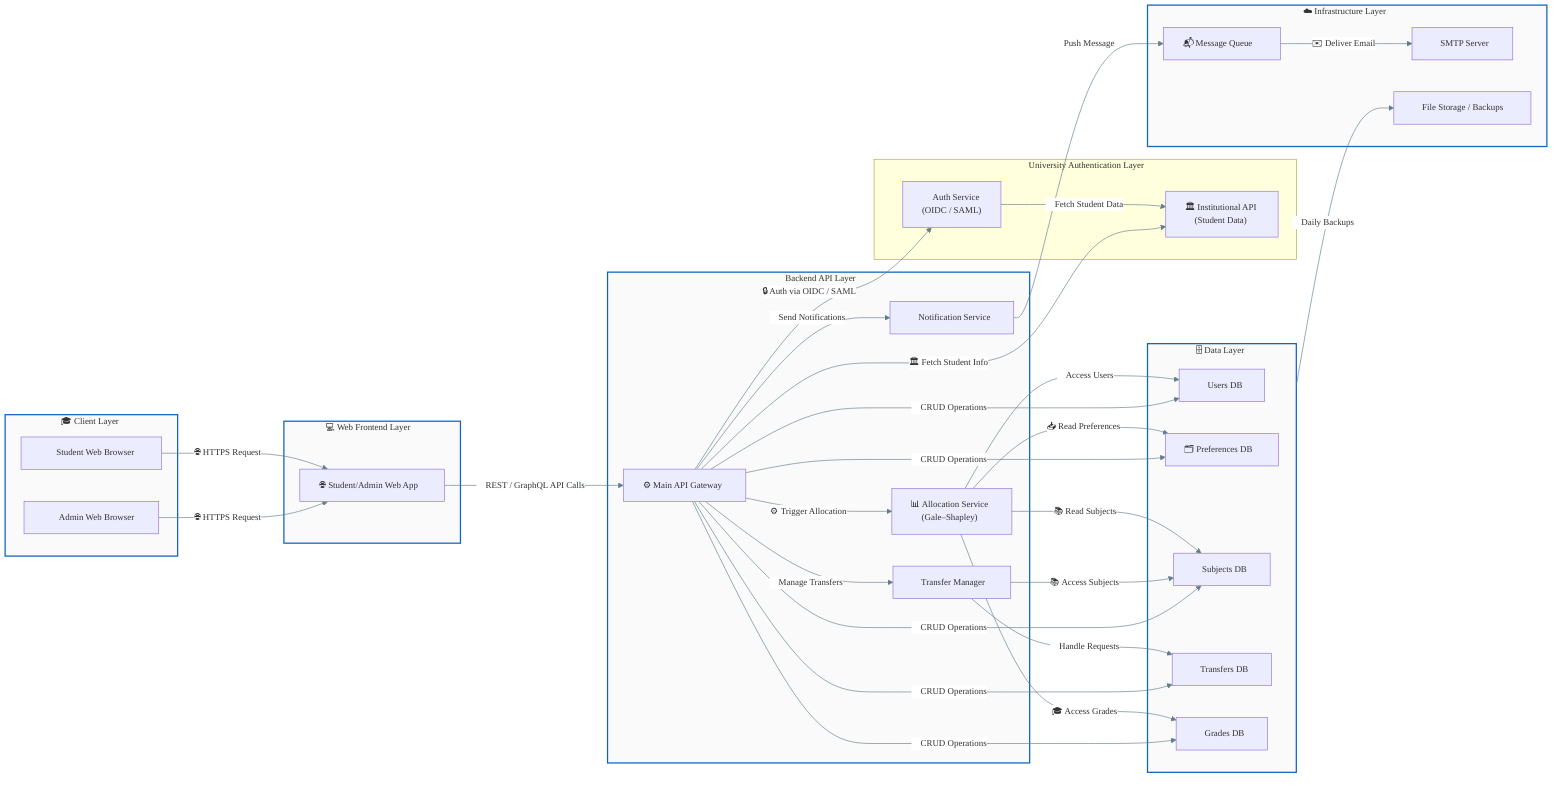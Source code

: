 ---
config:
  theme: default
  themeVariables:
    primaryColor: '#f1f8ff'
    tertiaryColor: '#ffffff'
    fontSize: 14px
    fontFamily: ''
    primaryBorderColor: '#1565c0'
    lineColor: '#607d8b'
    edgeLabelBackground: '#ffffff'
  flowchart:
    curve: basis
---
flowchart LR
 subgraph CL["🎓 Client Layer"]
        student["🧑‍🎓 Student Web Browser"]
        admin["🧑‍💼 Admin Web Browser"]
  end
 subgraph AUTH["🔐 University Authentication Layer"]
        authsvc["🔑 Auth Service<br>(OIDC / SAML)"]
        univapi["🏛️ Institutional API<br>(Student Data)"]
  end
 subgraph WEB["💻 Web Frontend Layer"]
        frontend["🌐 Student/Admin Web App"]
  end
 subgraph API["🧩 Backend API Layer"]
        api["⚙️ Main API Gateway"]
        alloc["📊 Allocation Service<br>(Gale–Shapley)"]
        transfer["🔁 Transfer Manager"]
        notify["📧 Notification Service"]
  end
 subgraph DATA["🗄️ Data Layer"]
        usersdb["👥 Users DB"]
        prefsdb["🗂 Preferences DB"]
        subjectsdb["📘 Subjects DB"]
        transfersdb["🔄 Transfers DB"]
        gradesdb["🏅 Grades DB"]
  end
 subgraph INFRA["☁️ Infrastructure Layer"]
        queue["📬 Message Queue"]
        smtp["📨 SMTP Server"]
        storage["💾 File Storage / Backups"]
  end
    student -- 🌐 HTTPS Request --> frontend
    admin -- 🌐 HTTPS Request --> frontend
    frontend -- 📡 REST / GraphQL API Calls --> api
    api -- 🔒 Auth via OIDC / SAML --> authsvc
    authsvc -- 📖 Fetch Student Data --> univapi
    api -- ⚙️ Trigger Allocation --> alloc
    api -- 🔁 Manage Transfers --> transfer
    api -- 📧 Send Notifications --> notify
    alloc -- 📥 Read Preferences --> prefsdb
    alloc -- 📚 Read Subjects --> subjectsdb
    alloc -- 🎓 Access Grades --> gradesdb
    alloc -- 👤 Access Users --> usersdb
    transfer -- 🔄 Handle Requests --> transfersdb
    transfer -- 📚 Access Subjects --> subjectsdb
    notify -- 📨 Push Message --> queue
    queue -- ✉️ Deliver Email --> smtp
    api -- 🧾 CRUD Operations --> usersdb & prefsdb & subjectsdb & transfersdb & gradesdb
    DATA -- 💾 Daily Backups --> storage
    api -- 🏛️ Fetch Student Info --> univapi
    X4[" "]
    X3[" "]
    X2[" "]
    X1[" "]
     DATA:::layer
     X4:::invis
     X4:::invis
     INFRA:::layer
     X3:::invis
     X3:::invis
     X2:::invis
     X2:::invis
     X1:::invis
     X1:::invis
     API:::layer
     WEB:::layer
     CL:::layer
    classDef layer fill:#fafafa,stroke:#1565c0,stroke-width:2px,corner-radius:10px
    classDef invis stroke:none,fill:none